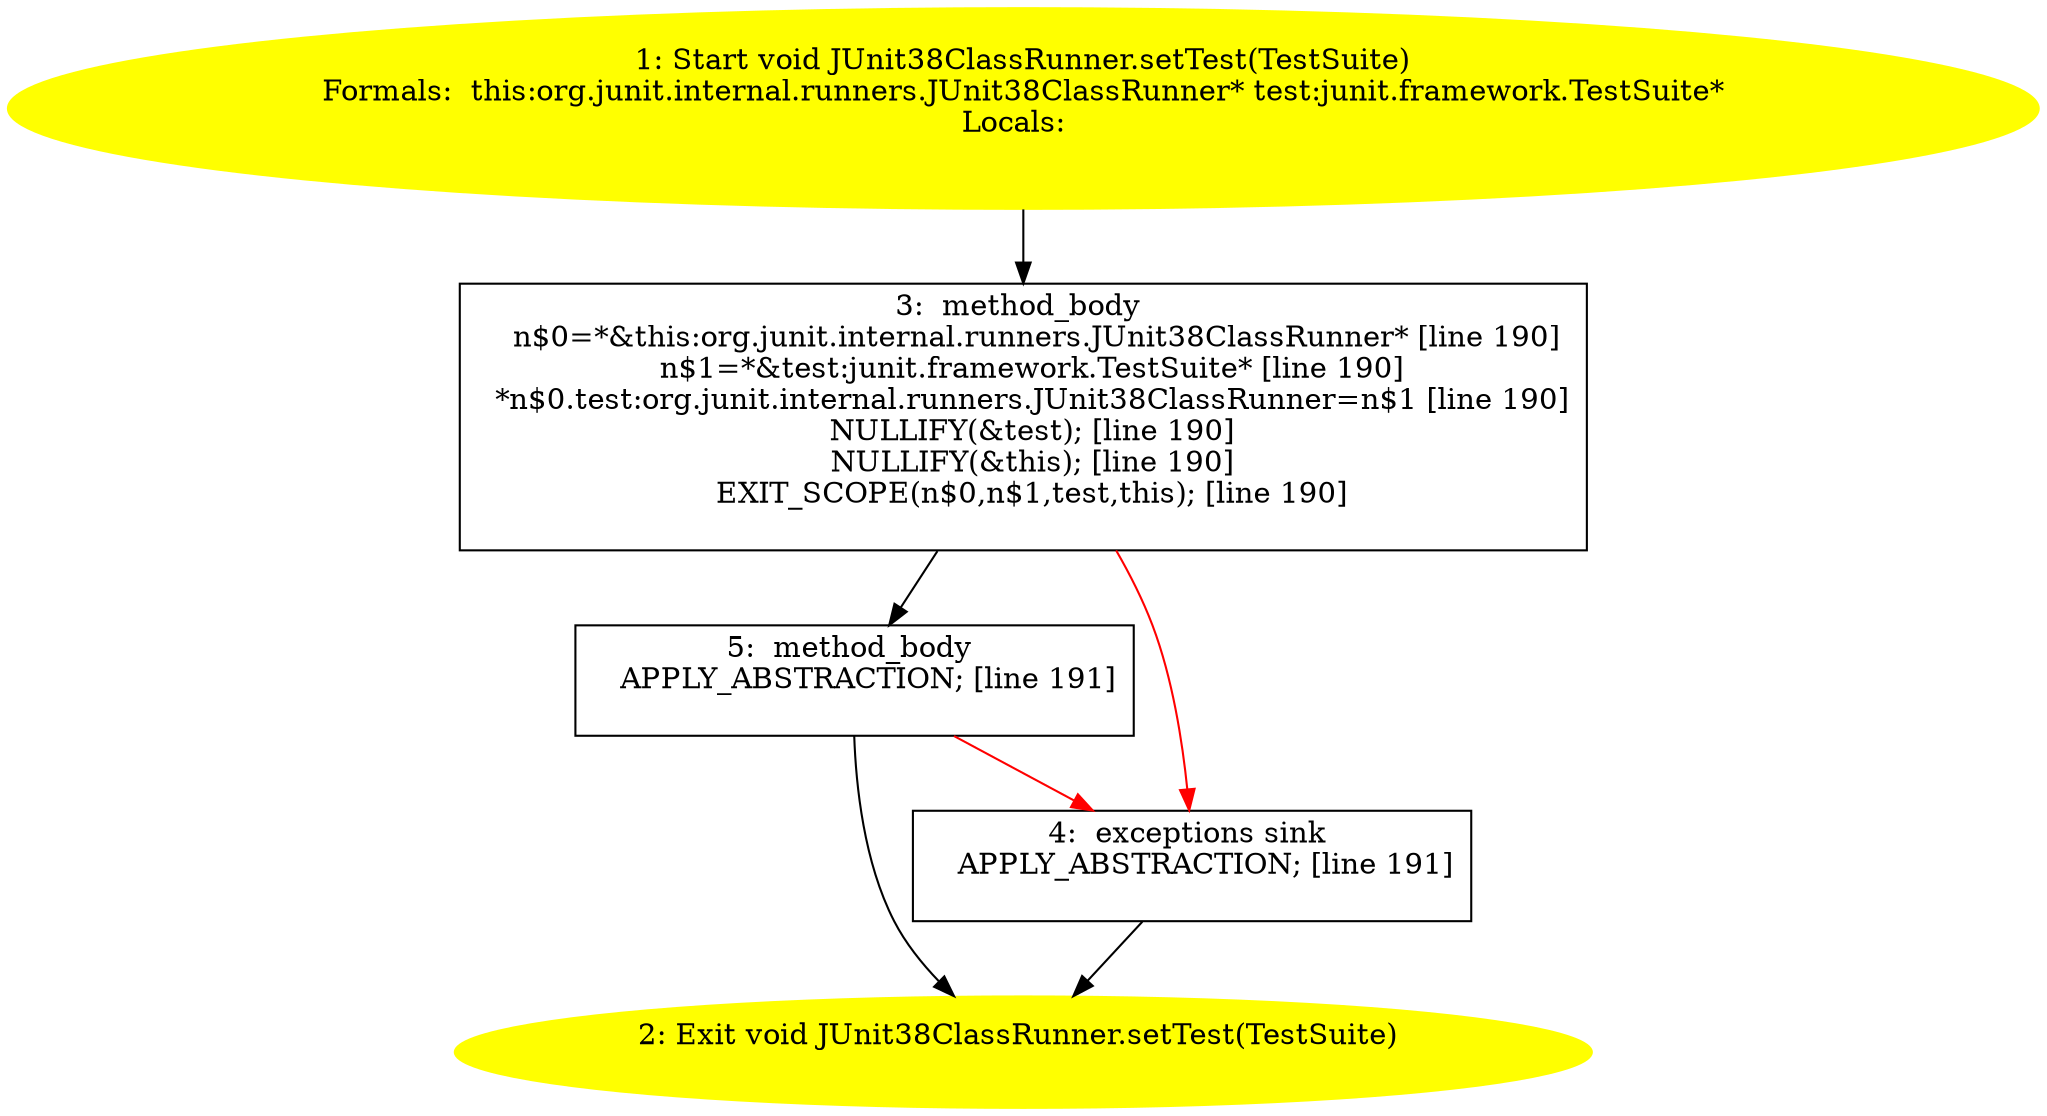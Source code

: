 /* @generated */
digraph cfg {
"org.junit.internal.runners.JUnit38ClassRunner.setTest(junit.framework.TestSuite):void.5c62e39521be689cc8b919e7f4d5fb8b_1" [label="1: Start void JUnit38ClassRunner.setTest(TestSuite)\nFormals:  this:org.junit.internal.runners.JUnit38ClassRunner* test:junit.framework.TestSuite*\nLocals:  \n  " color=yellow style=filled]
	

	 "org.junit.internal.runners.JUnit38ClassRunner.setTest(junit.framework.TestSuite):void.5c62e39521be689cc8b919e7f4d5fb8b_1" -> "org.junit.internal.runners.JUnit38ClassRunner.setTest(junit.framework.TestSuite):void.5c62e39521be689cc8b919e7f4d5fb8b_3" ;
"org.junit.internal.runners.JUnit38ClassRunner.setTest(junit.framework.TestSuite):void.5c62e39521be689cc8b919e7f4d5fb8b_2" [label="2: Exit void JUnit38ClassRunner.setTest(TestSuite) \n  " color=yellow style=filled]
	

"org.junit.internal.runners.JUnit38ClassRunner.setTest(junit.framework.TestSuite):void.5c62e39521be689cc8b919e7f4d5fb8b_3" [label="3:  method_body \n   n$0=*&this:org.junit.internal.runners.JUnit38ClassRunner* [line 190]\n  n$1=*&test:junit.framework.TestSuite* [line 190]\n  *n$0.test:org.junit.internal.runners.JUnit38ClassRunner=n$1 [line 190]\n  NULLIFY(&test); [line 190]\n  NULLIFY(&this); [line 190]\n  EXIT_SCOPE(n$0,n$1,test,this); [line 190]\n " shape="box"]
	

	 "org.junit.internal.runners.JUnit38ClassRunner.setTest(junit.framework.TestSuite):void.5c62e39521be689cc8b919e7f4d5fb8b_3" -> "org.junit.internal.runners.JUnit38ClassRunner.setTest(junit.framework.TestSuite):void.5c62e39521be689cc8b919e7f4d5fb8b_5" ;
	 "org.junit.internal.runners.JUnit38ClassRunner.setTest(junit.framework.TestSuite):void.5c62e39521be689cc8b919e7f4d5fb8b_3" -> "org.junit.internal.runners.JUnit38ClassRunner.setTest(junit.framework.TestSuite):void.5c62e39521be689cc8b919e7f4d5fb8b_4" [color="red" ];
"org.junit.internal.runners.JUnit38ClassRunner.setTest(junit.framework.TestSuite):void.5c62e39521be689cc8b919e7f4d5fb8b_4" [label="4:  exceptions sink \n   APPLY_ABSTRACTION; [line 191]\n " shape="box"]
	

	 "org.junit.internal.runners.JUnit38ClassRunner.setTest(junit.framework.TestSuite):void.5c62e39521be689cc8b919e7f4d5fb8b_4" -> "org.junit.internal.runners.JUnit38ClassRunner.setTest(junit.framework.TestSuite):void.5c62e39521be689cc8b919e7f4d5fb8b_2" ;
"org.junit.internal.runners.JUnit38ClassRunner.setTest(junit.framework.TestSuite):void.5c62e39521be689cc8b919e7f4d5fb8b_5" [label="5:  method_body \n   APPLY_ABSTRACTION; [line 191]\n " shape="box"]
	

	 "org.junit.internal.runners.JUnit38ClassRunner.setTest(junit.framework.TestSuite):void.5c62e39521be689cc8b919e7f4d5fb8b_5" -> "org.junit.internal.runners.JUnit38ClassRunner.setTest(junit.framework.TestSuite):void.5c62e39521be689cc8b919e7f4d5fb8b_2" ;
	 "org.junit.internal.runners.JUnit38ClassRunner.setTest(junit.framework.TestSuite):void.5c62e39521be689cc8b919e7f4d5fb8b_5" -> "org.junit.internal.runners.JUnit38ClassRunner.setTest(junit.framework.TestSuite):void.5c62e39521be689cc8b919e7f4d5fb8b_4" [color="red" ];
}
